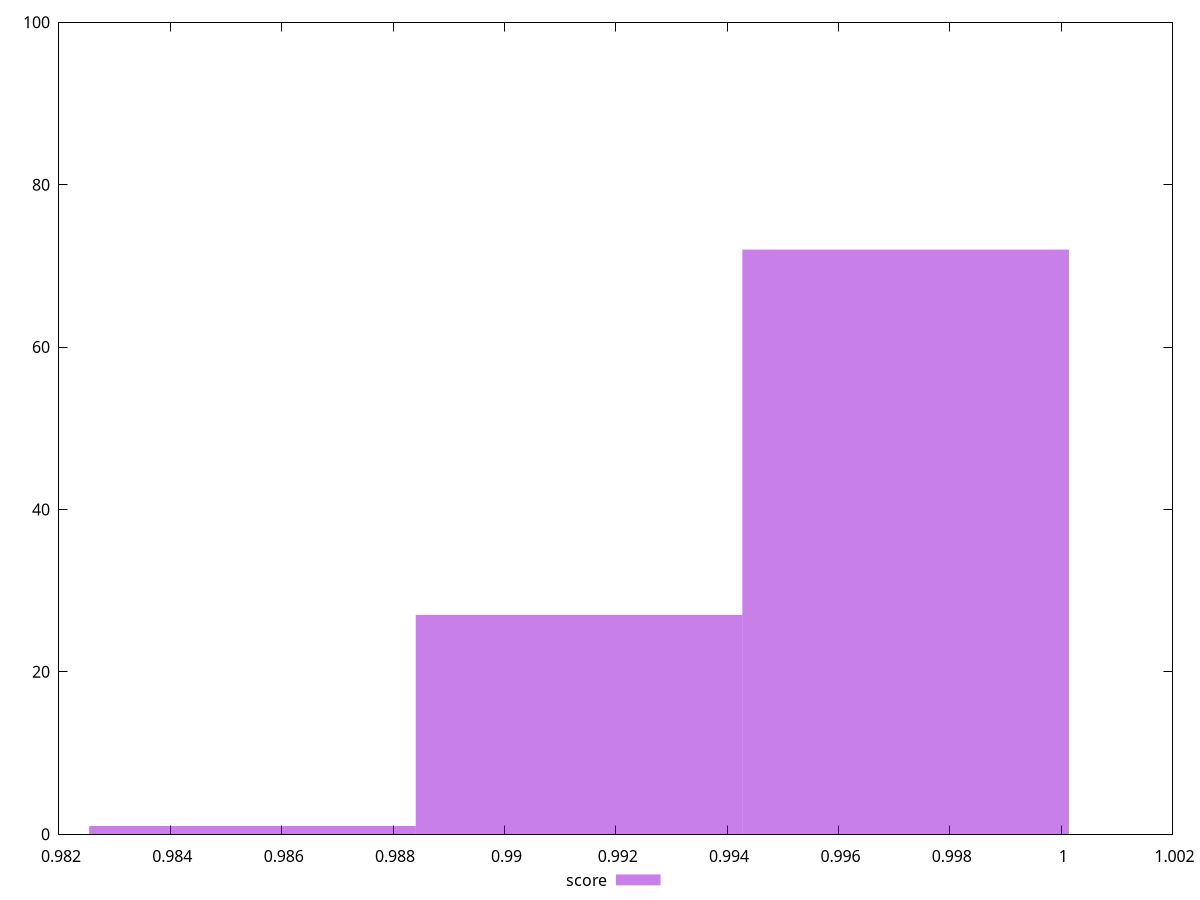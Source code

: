 reset
set terminal svg size 640, 490 enhanced background rgb 'white'
set output "reprap/first-cpu-idle/samples/pages+cached/score/histogram.svg"

$score <<EOF
0.9972066581250687 72
0.991340736606686 27
0.9854748150883033 1
EOF

set key outside below
set boxwidth 0.005865921518382757
set yrange [0:100]
set style fill transparent solid 0.5 noborder

plot \
  $score title "score" with boxes, \


reset